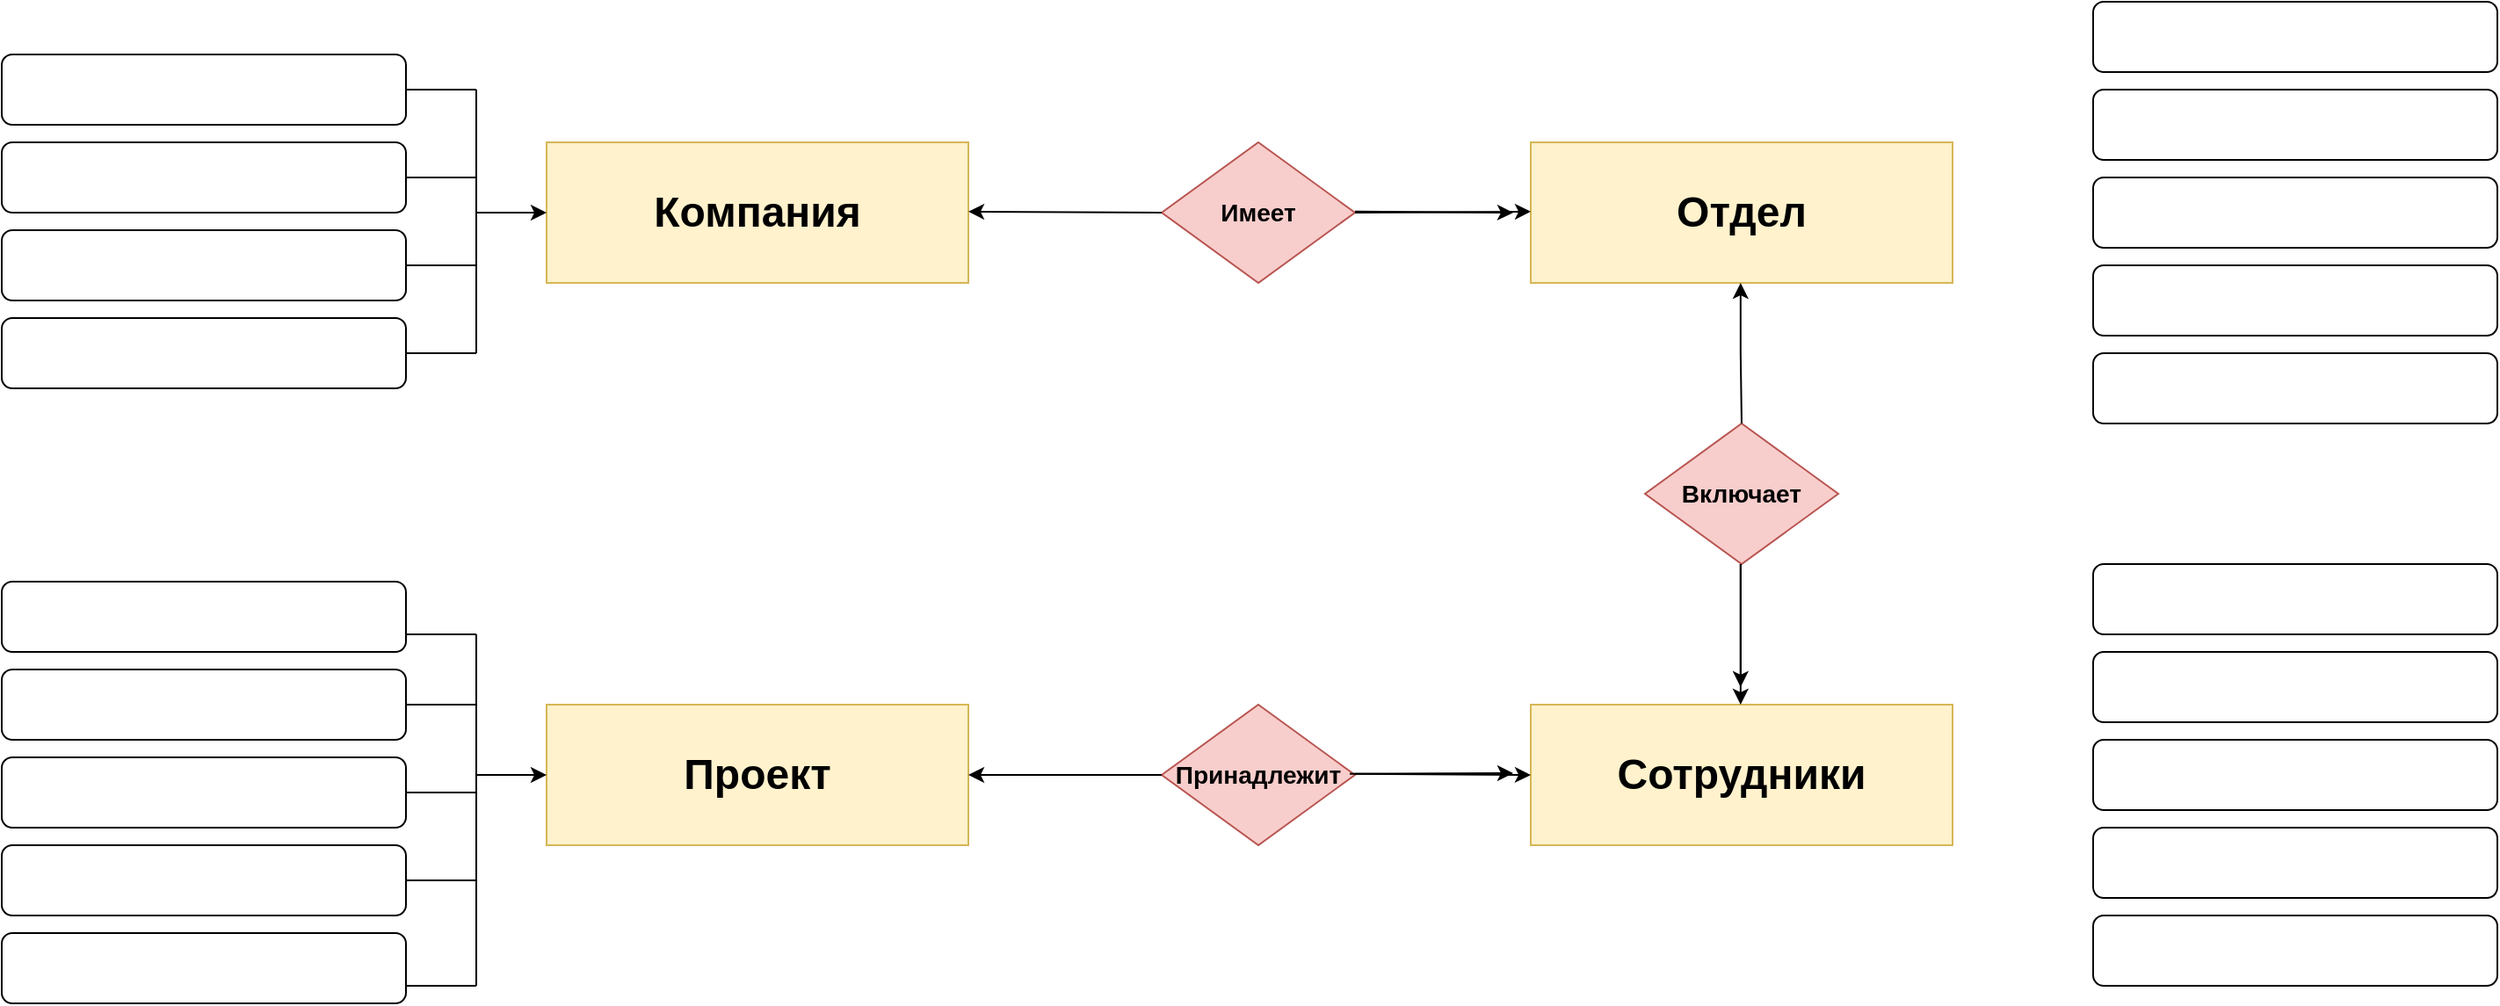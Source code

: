 <mxfile version="22.0.8" type="github">
  <diagram name="Страница — 1" id="MyXJPD0mudHP__JJlh-6">
    <mxGraphModel dx="1477" dy="1049" grid="1" gridSize="10" guides="1" tooltips="1" connect="1" arrows="1" fold="1" page="1" pageScale="1" pageWidth="1654" pageHeight="1169" math="0" shadow="0">
      <root>
        <mxCell id="0" />
        <mxCell id="1" parent="0" />
        <mxCell id="87jQ6iExm2bQr04ry79y-2" value="&lt;h1&gt;Компания&lt;/h1&gt;" style="rounded=0;whiteSpace=wrap;html=1;fillColor=#fff2cc;strokeColor=#d6b656;" parent="1" vertex="1">
          <mxGeometry x="320" y="240" width="240" height="80" as="geometry" />
        </mxCell>
        <mxCell id="87jQ6iExm2bQr04ry79y-3" value="&lt;h1&gt;Отдел&lt;/h1&gt;" style="rounded=0;whiteSpace=wrap;html=1;fillColor=#fff2cc;strokeColor=#d6b656;" parent="1" vertex="1">
          <mxGeometry x="880" y="240" width="240" height="80" as="geometry" />
        </mxCell>
        <mxCell id="87jQ6iExm2bQr04ry79y-4" value="&lt;h1&gt;Сотрудники&lt;/h1&gt;" style="rounded=0;whiteSpace=wrap;html=1;fillColor=#fff2cc;strokeColor=#d6b656;" parent="1" vertex="1">
          <mxGeometry x="880" y="560" width="240" height="80" as="geometry" />
        </mxCell>
        <mxCell id="87jQ6iExm2bQr04ry79y-5" value="&lt;h1&gt;Проект&lt;/h1&gt;" style="rounded=0;whiteSpace=wrap;html=1;fillColor=#fff2cc;strokeColor=#d6b656;" parent="1" vertex="1">
          <mxGeometry x="320" y="560" width="240" height="80" as="geometry" />
        </mxCell>
        <mxCell id="87jQ6iExm2bQr04ry79y-6" value="&lt;h3&gt;Имеет&lt;/h3&gt;" style="rhombus;whiteSpace=wrap;html=1;fillColor=#f8cecc;strokeColor=#b85450;" parent="1" vertex="1">
          <mxGeometry x="670" y="240" width="110" height="80" as="geometry" />
        </mxCell>
        <mxCell id="87jQ6iExm2bQr04ry79y-7" value="&lt;h3&gt;Принадлежит&lt;/h3&gt;" style="rhombus;whiteSpace=wrap;html=1;fillColor=#f8cecc;strokeColor=#b85450;" parent="1" vertex="1">
          <mxGeometry x="670" y="560" width="110" height="80" as="geometry" />
        </mxCell>
        <mxCell id="87jQ6iExm2bQr04ry79y-8" value="&lt;h3&gt;Включает&lt;/h3&gt;" style="rhombus;whiteSpace=wrap;html=1;fillColor=#f8cecc;strokeColor=#b85450;" parent="1" vertex="1">
          <mxGeometry x="945" y="400" width="110" height="80" as="geometry" />
        </mxCell>
        <mxCell id="87jQ6iExm2bQr04ry79y-11" value="" style="endArrow=classic;html=1;rounded=0;entryX=0;entryY=0.5;entryDx=0;entryDy=0;" parent="1" edge="1">
          <mxGeometry width="50" height="50" relative="1" as="geometry">
            <mxPoint x="780" y="280" as="sourcePoint" />
            <mxPoint x="880.0" y="279.41" as="targetPoint" />
          </mxGeometry>
        </mxCell>
        <mxCell id="87jQ6iExm2bQr04ry79y-12" value="" style="endArrow=classic;html=1;rounded=0;exitX=1;exitY=0.5;exitDx=0;exitDy=0;" parent="1" edge="1">
          <mxGeometry width="50" height="50" relative="1" as="geometry">
            <mxPoint x="780" y="599.41" as="sourcePoint" />
            <mxPoint x="880" y="600" as="targetPoint" />
          </mxGeometry>
        </mxCell>
        <mxCell id="87jQ6iExm2bQr04ry79y-13" value="" style="endArrow=classic;html=1;rounded=0;exitX=1;exitY=0.5;exitDx=0;exitDy=0;" parent="1" edge="1">
          <mxGeometry width="50" height="50" relative="1" as="geometry">
            <mxPoint x="780" y="279.41" as="sourcePoint" />
            <mxPoint x="870" y="280" as="targetPoint" />
          </mxGeometry>
        </mxCell>
        <mxCell id="87jQ6iExm2bQr04ry79y-14" value="" style="endArrow=classic;html=1;rounded=0;exitX=1;exitY=0.5;exitDx=0;exitDy=0;" parent="1" edge="1">
          <mxGeometry width="50" height="50" relative="1" as="geometry">
            <mxPoint x="777" y="599.41" as="sourcePoint" />
            <mxPoint x="870" y="599" as="targetPoint" />
          </mxGeometry>
        </mxCell>
        <mxCell id="87jQ6iExm2bQr04ry79y-15" value="" style="endArrow=classic;html=1;rounded=0;exitX=0;exitY=0.5;exitDx=0;exitDy=0;" parent="1" source="87jQ6iExm2bQr04ry79y-7" edge="1">
          <mxGeometry width="50" height="50" relative="1" as="geometry">
            <mxPoint x="660" y="599.41" as="sourcePoint" />
            <mxPoint x="560" y="600" as="targetPoint" />
          </mxGeometry>
        </mxCell>
        <mxCell id="87jQ6iExm2bQr04ry79y-16" value="" style="endArrow=classic;html=1;rounded=0;exitX=0;exitY=0.5;exitDx=0;exitDy=0;" parent="1" source="87jQ6iExm2bQr04ry79y-6" edge="1">
          <mxGeometry width="50" height="50" relative="1" as="geometry">
            <mxPoint x="660" y="279" as="sourcePoint" />
            <mxPoint x="560" y="279.41" as="targetPoint" />
          </mxGeometry>
        </mxCell>
        <mxCell id="87jQ6iExm2bQr04ry79y-17" value="" style="endArrow=classic;html=1;rounded=0;exitX=0.5;exitY=0;exitDx=0;exitDy=0;" parent="1" source="87jQ6iExm2bQr04ry79y-8" edge="1">
          <mxGeometry width="50" height="50" relative="1" as="geometry">
            <mxPoint x="999" y="390" as="sourcePoint" />
            <mxPoint x="999.41" y="320" as="targetPoint" />
            <Array as="points">
              <mxPoint x="999.41" y="360" />
            </Array>
          </mxGeometry>
        </mxCell>
        <mxCell id="87jQ6iExm2bQr04ry79y-18" value="" style="endArrow=classic;html=1;rounded=0;exitX=1;exitY=0.5;exitDx=0;exitDy=0;" parent="1" edge="1">
          <mxGeometry width="50" height="50" relative="1" as="geometry">
            <mxPoint x="999.41" y="480" as="sourcePoint" />
            <mxPoint x="999.41" y="550" as="targetPoint" />
          </mxGeometry>
        </mxCell>
        <mxCell id="87jQ6iExm2bQr04ry79y-19" value="" style="endArrow=classic;html=1;rounded=0;exitX=1;exitY=0.5;exitDx=0;exitDy=0;" parent="1" edge="1">
          <mxGeometry width="50" height="50" relative="1" as="geometry">
            <mxPoint x="999.41" y="480" as="sourcePoint" />
            <mxPoint x="999.41" y="560" as="targetPoint" />
          </mxGeometry>
        </mxCell>
        <mxCell id="87jQ6iExm2bQr04ry79y-20" value="" style="rounded=1;whiteSpace=wrap;html=1;" parent="1" vertex="1">
          <mxGeometry x="10" y="190" width="230" height="40" as="geometry" />
        </mxCell>
        <mxCell id="87jQ6iExm2bQr04ry79y-21" value="" style="rounded=1;whiteSpace=wrap;html=1;" parent="1" vertex="1">
          <mxGeometry x="10" y="240" width="230" height="40" as="geometry" />
        </mxCell>
        <mxCell id="87jQ6iExm2bQr04ry79y-22" value="" style="rounded=1;whiteSpace=wrap;html=1;" parent="1" vertex="1">
          <mxGeometry x="10" y="290" width="230" height="40" as="geometry" />
        </mxCell>
        <mxCell id="87jQ6iExm2bQr04ry79y-23" value="" style="rounded=1;whiteSpace=wrap;html=1;" parent="1" vertex="1">
          <mxGeometry x="10" y="340" width="230" height="40" as="geometry" />
        </mxCell>
        <mxCell id="87jQ6iExm2bQr04ry79y-24" value="" style="rounded=1;whiteSpace=wrap;html=1;" parent="1" vertex="1">
          <mxGeometry x="10" y="540" width="230" height="40" as="geometry" />
        </mxCell>
        <mxCell id="87jQ6iExm2bQr04ry79y-25" value="" style="rounded=1;whiteSpace=wrap;html=1;" parent="1" vertex="1">
          <mxGeometry x="10" y="590" width="230" height="40" as="geometry" />
        </mxCell>
        <mxCell id="87jQ6iExm2bQr04ry79y-26" value="" style="rounded=1;whiteSpace=wrap;html=1;" parent="1" vertex="1">
          <mxGeometry x="10" y="640" width="230" height="40" as="geometry" />
        </mxCell>
        <mxCell id="87jQ6iExm2bQr04ry79y-27" value="" style="rounded=1;whiteSpace=wrap;html=1;" parent="1" vertex="1">
          <mxGeometry x="10" y="690" width="230" height="40" as="geometry" />
        </mxCell>
        <mxCell id="87jQ6iExm2bQr04ry79y-28" value="" style="rounded=1;whiteSpace=wrap;html=1;" parent="1" vertex="1">
          <mxGeometry x="1200" y="160" width="230" height="40" as="geometry" />
        </mxCell>
        <mxCell id="87jQ6iExm2bQr04ry79y-29" value="" style="rounded=1;whiteSpace=wrap;html=1;" parent="1" vertex="1">
          <mxGeometry x="1200" y="210" width="230" height="40" as="geometry" />
        </mxCell>
        <mxCell id="87jQ6iExm2bQr04ry79y-30" value="" style="rounded=1;whiteSpace=wrap;html=1;" parent="1" vertex="1">
          <mxGeometry x="1200" y="260" width="230" height="40" as="geometry" />
        </mxCell>
        <mxCell id="87jQ6iExm2bQr04ry79y-31" value="" style="rounded=1;whiteSpace=wrap;html=1;" parent="1" vertex="1">
          <mxGeometry x="1200" y="310" width="230" height="40" as="geometry" />
        </mxCell>
        <mxCell id="87jQ6iExm2bQr04ry79y-32" value="" style="rounded=1;whiteSpace=wrap;html=1;" parent="1" vertex="1">
          <mxGeometry x="1200" y="360" width="230" height="40" as="geometry" />
        </mxCell>
        <mxCell id="87jQ6iExm2bQr04ry79y-33" value="" style="rounded=1;whiteSpace=wrap;html=1;" parent="1" vertex="1">
          <mxGeometry x="1200" y="480" width="230" height="40" as="geometry" />
        </mxCell>
        <mxCell id="87jQ6iExm2bQr04ry79y-34" value="" style="rounded=1;whiteSpace=wrap;html=1;" parent="1" vertex="1">
          <mxGeometry x="10" y="490" width="230" height="40" as="geometry" />
        </mxCell>
        <mxCell id="87jQ6iExm2bQr04ry79y-36" value="" style="rounded=1;whiteSpace=wrap;html=1;" parent="1" vertex="1">
          <mxGeometry x="1200" y="530" width="230" height="40" as="geometry" />
        </mxCell>
        <mxCell id="87jQ6iExm2bQr04ry79y-37" value="" style="rounded=1;whiteSpace=wrap;html=1;" parent="1" vertex="1">
          <mxGeometry x="1200" y="580" width="230" height="40" as="geometry" />
        </mxCell>
        <mxCell id="87jQ6iExm2bQr04ry79y-38" value="" style="rounded=1;whiteSpace=wrap;html=1;" parent="1" vertex="1">
          <mxGeometry x="1200" y="630" width="230" height="40" as="geometry" />
        </mxCell>
        <mxCell id="87jQ6iExm2bQr04ry79y-39" value="" style="rounded=1;whiteSpace=wrap;html=1;" parent="1" vertex="1">
          <mxGeometry x="1200" y="680" width="230" height="40" as="geometry" />
        </mxCell>
        <mxCell id="87jQ6iExm2bQr04ry79y-47" value="" style="endArrow=none;html=1;rounded=0;" parent="1" edge="1">
          <mxGeometry width="50" height="50" relative="1" as="geometry">
            <mxPoint x="280" y="720" as="sourcePoint" />
            <mxPoint x="280" y="520" as="targetPoint" />
            <Array as="points" />
          </mxGeometry>
        </mxCell>
        <mxCell id="87jQ6iExm2bQr04ry79y-48" value="" style="endArrow=none;html=1;rounded=0;" parent="1" edge="1">
          <mxGeometry width="50" height="50" relative="1" as="geometry">
            <mxPoint x="240" y="520" as="sourcePoint" />
            <mxPoint x="280" y="520" as="targetPoint" />
          </mxGeometry>
        </mxCell>
        <mxCell id="87jQ6iExm2bQr04ry79y-49" value="" style="endArrow=none;html=1;rounded=0;" parent="1" edge="1">
          <mxGeometry width="50" height="50" relative="1" as="geometry">
            <mxPoint x="240" y="560" as="sourcePoint" />
            <mxPoint x="280" y="560" as="targetPoint" />
          </mxGeometry>
        </mxCell>
        <mxCell id="87jQ6iExm2bQr04ry79y-50" value="" style="endArrow=none;html=1;rounded=0;" parent="1" edge="1">
          <mxGeometry width="50" height="50" relative="1" as="geometry">
            <mxPoint x="240" y="610" as="sourcePoint" />
            <mxPoint x="280" y="610" as="targetPoint" />
          </mxGeometry>
        </mxCell>
        <mxCell id="87jQ6iExm2bQr04ry79y-51" value="" style="endArrow=none;html=1;rounded=0;" parent="1" edge="1">
          <mxGeometry width="50" height="50" relative="1" as="geometry">
            <mxPoint x="240" y="660" as="sourcePoint" />
            <mxPoint x="280" y="660" as="targetPoint" />
          </mxGeometry>
        </mxCell>
        <mxCell id="87jQ6iExm2bQr04ry79y-53" value="" style="endArrow=none;html=1;rounded=0;" parent="1" edge="1">
          <mxGeometry width="50" height="50" relative="1" as="geometry">
            <mxPoint x="240" y="720" as="sourcePoint" />
            <mxPoint x="280" y="720" as="targetPoint" />
          </mxGeometry>
        </mxCell>
        <mxCell id="87jQ6iExm2bQr04ry79y-55" value="" style="endArrow=classic;html=1;rounded=0;entryX=0;entryY=0.5;entryDx=0;entryDy=0;" parent="1" target="87jQ6iExm2bQr04ry79y-5" edge="1">
          <mxGeometry width="50" height="50" relative="1" as="geometry">
            <mxPoint x="280" y="600" as="sourcePoint" />
            <mxPoint x="330" y="585" as="targetPoint" />
          </mxGeometry>
        </mxCell>
        <mxCell id="2tu9nLhNMcO_VOplQqRJ-1" value="" style="endArrow=none;html=1;rounded=0;" edge="1" parent="1">
          <mxGeometry width="50" height="50" relative="1" as="geometry">
            <mxPoint x="280" y="360" as="sourcePoint" />
            <mxPoint x="280" y="210" as="targetPoint" />
          </mxGeometry>
        </mxCell>
        <mxCell id="2tu9nLhNMcO_VOplQqRJ-2" value="" style="endArrow=classic;html=1;rounded=0;entryX=0;entryY=0.5;entryDx=0;entryDy=0;" edge="1" parent="1" target="87jQ6iExm2bQr04ry79y-2">
          <mxGeometry width="50" height="50" relative="1" as="geometry">
            <mxPoint x="280" y="280" as="sourcePoint" />
            <mxPoint x="330" y="240" as="targetPoint" />
          </mxGeometry>
        </mxCell>
        <mxCell id="2tu9nLhNMcO_VOplQqRJ-5" value="" style="endArrow=none;html=1;rounded=0;" edge="1" parent="1">
          <mxGeometry width="50" height="50" relative="1" as="geometry">
            <mxPoint x="240" y="210" as="sourcePoint" />
            <mxPoint x="280" y="210" as="targetPoint" />
          </mxGeometry>
        </mxCell>
        <mxCell id="2tu9nLhNMcO_VOplQqRJ-6" value="" style="endArrow=none;html=1;rounded=0;" edge="1" parent="1">
          <mxGeometry width="50" height="50" relative="1" as="geometry">
            <mxPoint x="240" y="260" as="sourcePoint" />
            <mxPoint x="280" y="260" as="targetPoint" />
          </mxGeometry>
        </mxCell>
        <mxCell id="2tu9nLhNMcO_VOplQqRJ-7" value="" style="endArrow=none;html=1;rounded=0;" edge="1" parent="1">
          <mxGeometry width="50" height="50" relative="1" as="geometry">
            <mxPoint x="240" y="310" as="sourcePoint" />
            <mxPoint x="280" y="310" as="targetPoint" />
          </mxGeometry>
        </mxCell>
        <mxCell id="2tu9nLhNMcO_VOplQqRJ-8" value="" style="endArrow=none;html=1;rounded=0;" edge="1" parent="1">
          <mxGeometry width="50" height="50" relative="1" as="geometry">
            <mxPoint x="240" y="360" as="sourcePoint" />
            <mxPoint x="280" y="360" as="targetPoint" />
          </mxGeometry>
        </mxCell>
      </root>
    </mxGraphModel>
  </diagram>
</mxfile>
